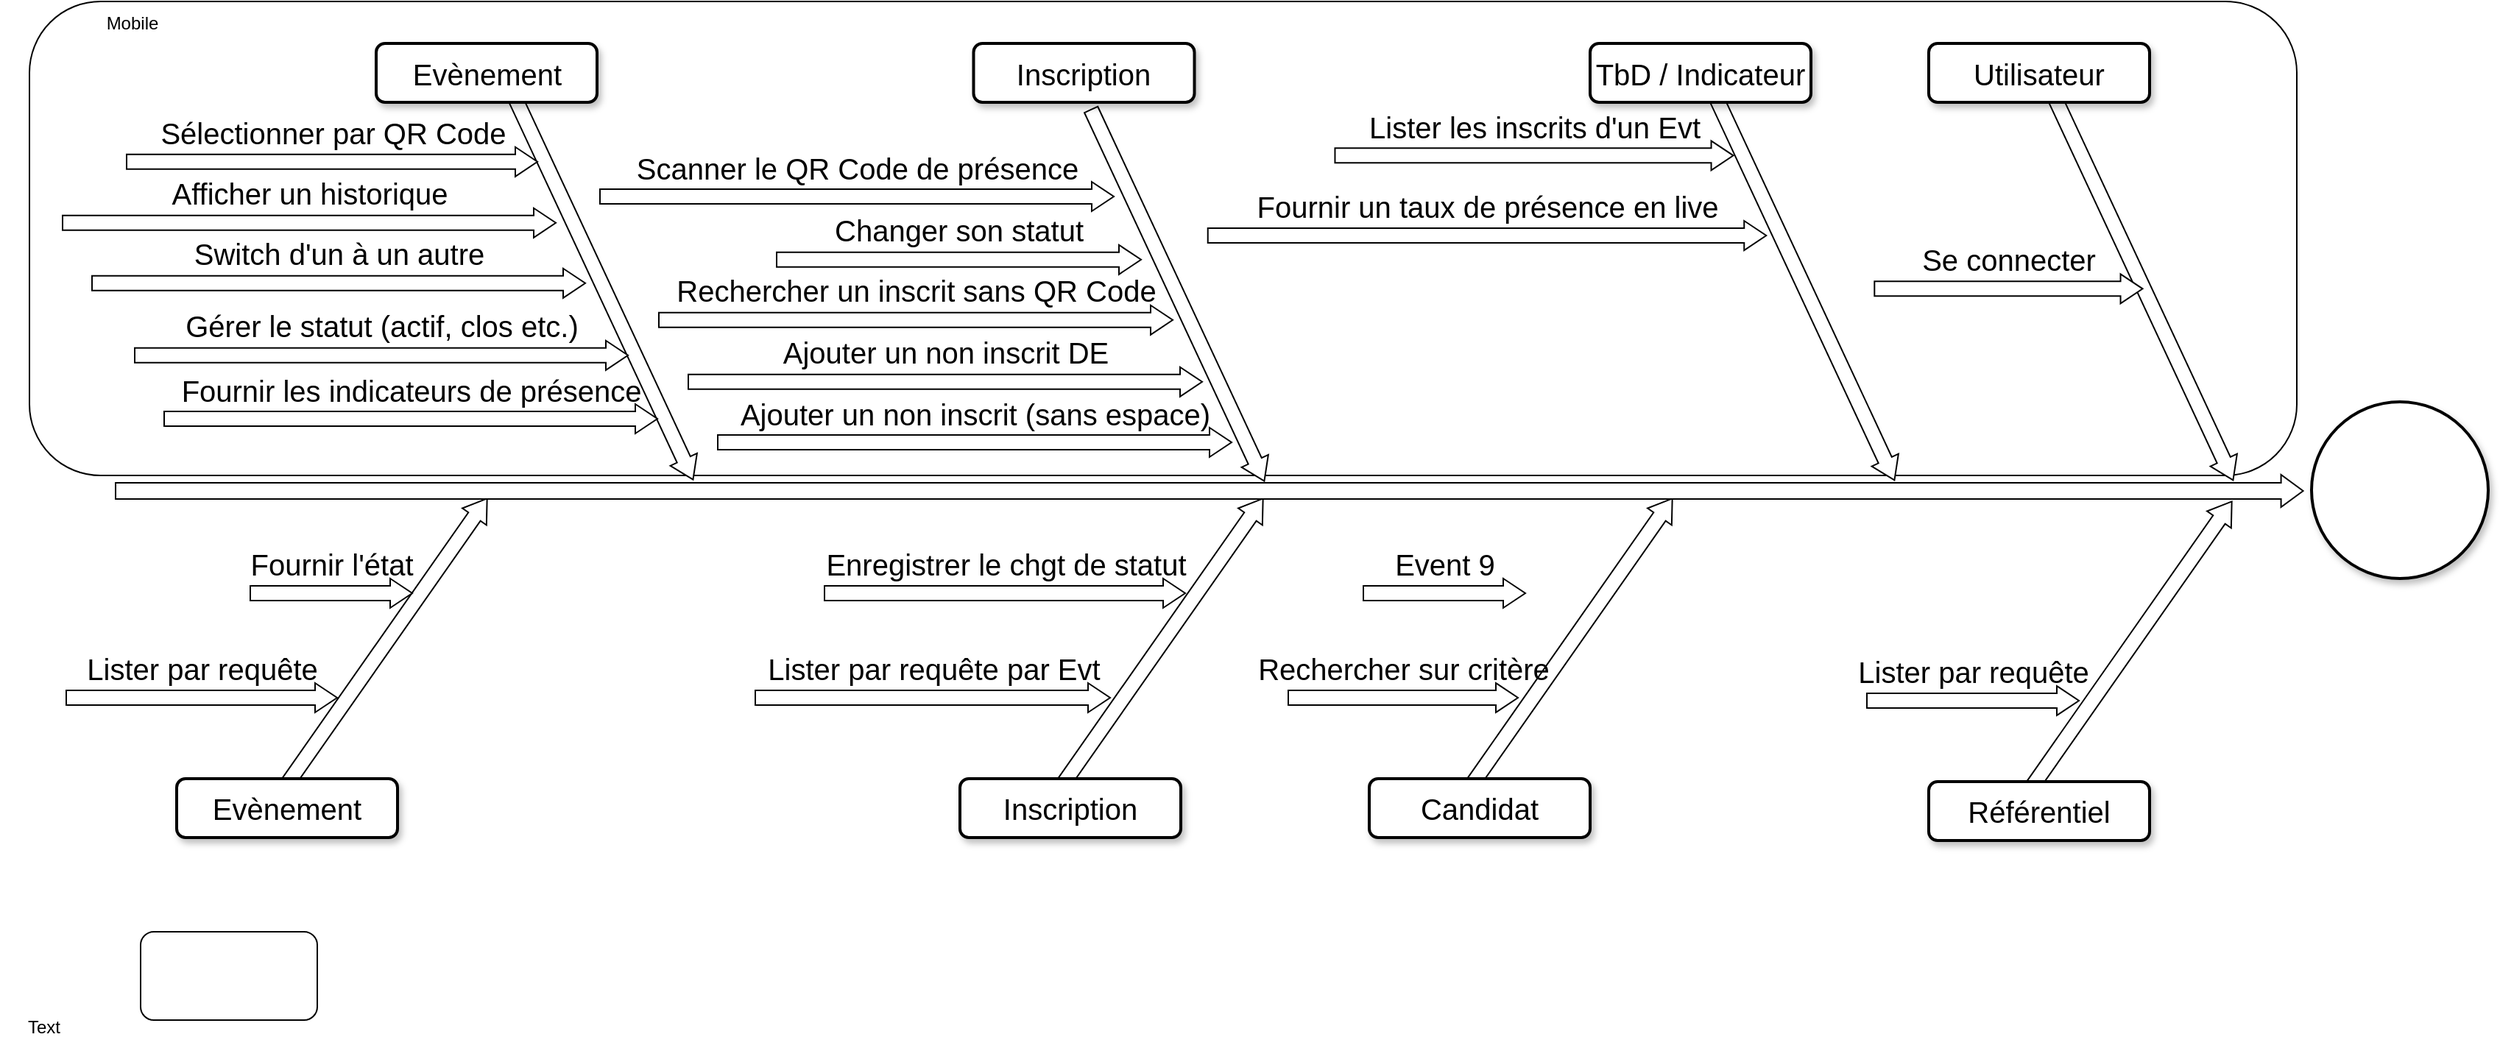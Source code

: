 <mxfile version="21.0.6" type="github">
  <diagram name="Page-1" id="b7a7eaba-c6c5-6fbe-34ae-1d3a4219ac39">
    <mxGraphModel dx="1843" dy="813" grid="1" gridSize="10" guides="1" tooltips="1" connect="1" arrows="1" fold="1" page="1" pageScale="1.5" pageWidth="1169" pageHeight="826" background="none" math="0" shadow="0">
      <root>
        <mxCell id="0" style=";html=1;" />
        <mxCell id="1" style=";html=1;" parent="0" />
        <mxCell id="BgNtMRz4Lzl-_mLBwiGy-10" value="" style="rounded=1;whiteSpace=wrap;html=1;" vertex="1" parent="1">
          <mxGeometry x="60" y="288" width="1540" height="322" as="geometry" />
        </mxCell>
        <mxCell id="279d4c6e8b4f5ae2-2" value="" style="html=1;shadow=0;dashed=0;align=center;verticalAlign=middle;shape=mxgraph.arrows2.arrow;dy=0.5;dx=15;direction=north;notch=0;rounded=0;strokeWidth=1;fontSize=20;rotation=35;" parent="1" vertex="1">
          <mxGeometry x="292" y="604" width="20" height="240" as="geometry" />
        </mxCell>
        <mxCell id="279d4c6e8b4f5ae2-3" value="" style="html=1;shadow=0;dashed=0;align=center;verticalAlign=middle;shape=mxgraph.arrows2.arrow;dy=0.5;dx=15;direction=north;notch=0;rounded=0;strokeWidth=1;fontSize=20;rotation=35;" parent="1" vertex="1">
          <mxGeometry x="819" y="604" width="20" height="240" as="geometry" />
        </mxCell>
        <mxCell id="279d4c6e8b4f5ae2-4" value="" style="html=1;shadow=0;dashed=0;align=center;verticalAlign=middle;shape=mxgraph.arrows2.arrow;dy=0.5;dx=15;direction=north;notch=0;rounded=0;strokeWidth=1;fontSize=20;rotation=35;" parent="1" vertex="1">
          <mxGeometry x="1097" y="604" width="20" height="240" as="geometry" />
        </mxCell>
        <mxCell id="279d4c6e8b4f5ae2-5" value="" style="html=1;shadow=0;dashed=0;align=center;verticalAlign=middle;shape=mxgraph.arrows2.arrow;dy=0.5;dx=15;direction=north;notch=0;rounded=0;strokeWidth=1;fontSize=20;rotation=90;" parent="1" vertex="1">
          <mxGeometry x="850.36" y="-122.36" width="22.07" height="1485.78" as="geometry" />
        </mxCell>
        <mxCell id="279d4c6e8b4f5ae2-6" value="" style="html=1;shadow=0;dashed=0;align=center;verticalAlign=middle;shape=mxgraph.arrows2.arrow;dy=0.5;dx=15;direction=north;notch=0;rounded=0;strokeWidth=1;fontSize=20;rotation=155;" parent="1" vertex="1">
          <mxGeometry x="440.28" y="340.15" width="20" height="286" as="geometry" />
        </mxCell>
        <mxCell id="279d4c6e8b4f5ae2-7" value="" style="html=1;shadow=0;dashed=0;align=center;verticalAlign=middle;shape=mxgraph.arrows2.arrow;dy=0.5;dx=15;direction=north;notch=0;rounded=0;strokeWidth=1;fontSize=20;rotation=155;" parent="1" vertex="1">
          <mxGeometry x="829.89" y="348.44" width="20" height="278.36" as="geometry" />
        </mxCell>
        <mxCell id="279d4c6e8b4f5ae2-8" value="" style="html=1;shadow=0;dashed=0;align=center;verticalAlign=middle;shape=mxgraph.arrows2.arrow;dy=0.5;dx=15;direction=north;notch=0;rounded=0;strokeWidth=1;fontSize=20;rotation=155;" parent="1" vertex="1">
          <mxGeometry x="1256.36" y="340.92" width="20" height="285.61" as="geometry" />
        </mxCell>
        <mxCell id="279d4c6e8b4f5ae2-9" value="Evènement" style="rounded=1;whiteSpace=wrap;html=1;shadow=1;strokeWidth=2;fontSize=20;" parent="1" vertex="1">
          <mxGeometry x="295.5" y="316.5" width="150" height="40" as="geometry" />
        </mxCell>
        <mxCell id="279d4c6e8b4f5ae2-10" value="Inscription" style="rounded=1;whiteSpace=wrap;html=1;shadow=1;strokeWidth=2;fontSize=20;" parent="1" vertex="1">
          <mxGeometry x="701.25" y="316.5" width="150" height="40" as="geometry" />
        </mxCell>
        <mxCell id="279d4c6e8b4f5ae2-11" value="TbD / Indicateur" style="rounded=1;whiteSpace=wrap;html=1;shadow=1;strokeWidth=2;fontSize=20;" parent="1" vertex="1">
          <mxGeometry x="1120" y="316.5" width="150" height="40" as="geometry" />
        </mxCell>
        <mxCell id="279d4c6e8b4f5ae2-12" value="Evènement" style="rounded=1;whiteSpace=wrap;html=1;shadow=1;strokeWidth=2;fontSize=20;" parent="1" vertex="1">
          <mxGeometry x="160" y="816" width="150" height="40" as="geometry" />
        </mxCell>
        <mxCell id="279d4c6e8b4f5ae2-13" value="Inscription" style="rounded=1;whiteSpace=wrap;html=1;shadow=1;strokeWidth=2;fontSize=20;" parent="1" vertex="1">
          <mxGeometry x="692" y="816.0" width="150" height="40" as="geometry" />
        </mxCell>
        <mxCell id="279d4c6e8b4f5ae2-14" value="Candidat" style="rounded=1;whiteSpace=wrap;html=1;shadow=1;strokeWidth=2;fontSize=20;" parent="1" vertex="1">
          <mxGeometry x="970" y="816" width="150" height="40" as="geometry" />
        </mxCell>
        <mxCell id="279d4c6e8b4f5ae2-15" value="" style="ellipse;whiteSpace=wrap;html=1;rounded=1;shadow=1;strokeWidth=2;fontSize=20;" parent="1" vertex="1">
          <mxGeometry x="1610" y="560" width="120" height="120" as="geometry" />
        </mxCell>
        <mxCell id="279d4c6e8b4f5ae2-16" value="Sélectionner par QR Code" style="html=1;shadow=0;dashed=0;align=center;verticalAlign=middle;shape=mxgraph.arrows2.arrow;dy=0.5;dx=15;direction=north;notch=0;rounded=0;strokeWidth=1;fontSize=20;rotation=90;horizontal=0;labelPosition=left;verticalLabelPosition=middle;" parent="1" vertex="1">
          <mxGeometry x="255.5" y="257.39" width="20" height="279" as="geometry" />
        </mxCell>
        <mxCell id="279d4c6e8b4f5ae2-17" value="Rechercher un inscrit sans QR Code" style="html=1;shadow=0;dashed=0;align=center;verticalAlign=middle;shape=mxgraph.arrows2.arrow;dy=0.5;dx=15;direction=north;notch=0;rounded=0;strokeWidth=1;fontSize=20;rotation=90;horizontal=0;labelPosition=left;verticalLabelPosition=middle;" parent="1" vertex="1">
          <mxGeometry x="652" y="329.89" width="20" height="349" as="geometry" />
        </mxCell>
        <mxCell id="279d4c6e8b4f5ae2-18" value="Lister les inscrits d&#39;un Evt" style="html=1;shadow=0;dashed=0;align=center;verticalAlign=middle;shape=mxgraph.arrows2.arrow;dy=0.5;dx=15;direction=north;notch=0;rounded=0;strokeWidth=1;fontSize=20;rotation=90;horizontal=0;labelPosition=left;verticalLabelPosition=middle;" parent="1" vertex="1">
          <mxGeometry x="1072" y="257.39" width="20" height="270.54" as="geometry" />
        </mxCell>
        <mxCell id="279d4c6e8b4f5ae2-19" value="Lister par requête" style="html=1;shadow=0;dashed=0;align=center;verticalAlign=middle;shape=mxgraph.arrows2.arrow;dy=0.5;dx=15;direction=north;notch=0;rounded=0;strokeWidth=1;fontSize=20;rotation=90;horizontal=0;labelPosition=left;verticalLabelPosition=middle;" parent="1" vertex="1">
          <mxGeometry x="167" y="669" width="20" height="184" as="geometry" />
        </mxCell>
        <mxCell id="279d4c6e8b4f5ae2-20" value="Lister par requête par Evt" style="html=1;shadow=0;dashed=0;align=center;verticalAlign=middle;shape=mxgraph.arrows2.arrow;dy=0.5;dx=15;direction=north;notch=0;rounded=0;strokeWidth=1;fontSize=20;rotation=90;horizontal=0;labelPosition=left;verticalLabelPosition=middle;" parent="1" vertex="1">
          <mxGeometry x="663.5" y="640.5" width="20" height="241" as="geometry" />
        </mxCell>
        <mxCell id="279d4c6e8b4f5ae2-21" value="Rechercher sur critère" style="html=1;shadow=0;dashed=0;align=center;verticalAlign=middle;shape=mxgraph.arrows2.arrow;dy=0.5;dx=15;direction=north;notch=0;rounded=0;strokeWidth=1;fontSize=20;rotation=90;horizontal=0;labelPosition=left;verticalLabelPosition=middle;" parent="1" vertex="1">
          <mxGeometry x="983" y="683" width="20" height="156" as="geometry" />
        </mxCell>
        <mxCell id="279d4c6e8b4f5ae2-22" value="Gérer le statut (actif, clos etc.)" style="html=1;shadow=0;dashed=0;align=center;verticalAlign=middle;shape=mxgraph.arrows2.arrow;dy=0.5;dx=15;direction=north;notch=0;rounded=0;strokeWidth=1;fontSize=20;rotation=90;horizontal=0;labelPosition=left;verticalLabelPosition=middle;" parent="1" vertex="1">
          <mxGeometry x="289" y="360.89" width="20" height="335" as="geometry" />
        </mxCell>
        <mxCell id="279d4c6e8b4f5ae2-23" value="Changer son statut" style="html=1;shadow=0;dashed=0;align=center;verticalAlign=middle;shape=mxgraph.arrows2.arrow;dy=0.5;dx=15;direction=north;notch=0;rounded=0;strokeWidth=1;fontSize=20;rotation=90;horizontal=0;labelPosition=left;verticalLabelPosition=middle;" parent="1" vertex="1">
          <mxGeometry x="681.25" y="339.64" width="20" height="247.5" as="geometry" />
        </mxCell>
        <mxCell id="279d4c6e8b4f5ae2-24" value="Fournir un taux de présence en live" style="html=1;shadow=0;dashed=0;align=center;verticalAlign=middle;shape=mxgraph.arrows2.arrow;dy=0.5;dx=15;direction=north;notch=0;rounded=0;strokeWidth=1;fontSize=20;rotation=90;horizontal=0;labelPosition=left;verticalLabelPosition=middle;" parent="1" vertex="1">
          <mxGeometry x="1040" y="257.39" width="20" height="379.25" as="geometry" />
        </mxCell>
        <mxCell id="279d4c6e8b4f5ae2-25" value="Fournir l&#39;état" style="html=1;shadow=0;dashed=0;align=center;verticalAlign=middle;shape=mxgraph.arrows2.arrow;dy=0.5;dx=15;direction=north;notch=0;rounded=0;strokeWidth=1;fontSize=20;rotation=90;horizontal=0;labelPosition=left;verticalLabelPosition=middle;" parent="1" vertex="1">
          <mxGeometry x="255" y="635" width="20" height="110" as="geometry" />
        </mxCell>
        <mxCell id="279d4c6e8b4f5ae2-26" value="Enregistrer le chgt de statut" style="html=1;shadow=0;dashed=0;align=center;verticalAlign=middle;shape=mxgraph.arrows2.arrow;dy=0.5;dx=15;direction=north;notch=0;rounded=0;strokeWidth=1;fontSize=20;rotation=90;horizontal=0;labelPosition=left;verticalLabelPosition=middle;" parent="1" vertex="1">
          <mxGeometry x="712.5" y="567.5" width="20" height="245" as="geometry" />
        </mxCell>
        <mxCell id="279d4c6e8b4f5ae2-27" value="Event 9" style="html=1;shadow=0;dashed=0;align=center;verticalAlign=middle;shape=mxgraph.arrows2.arrow;dy=0.5;dx=15;direction=north;notch=0;rounded=0;strokeWidth=1;fontSize=20;rotation=90;horizontal=0;labelPosition=left;verticalLabelPosition=middle;" parent="1" vertex="1">
          <mxGeometry x="1011" y="635" width="20" height="110" as="geometry" />
        </mxCell>
        <mxCell id="BgNtMRz4Lzl-_mLBwiGy-1" value="Switch d&#39;un à un autre" style="html=1;shadow=0;dashed=0;align=center;verticalAlign=middle;shape=mxgraph.arrows2.arrow;dy=0.5;dx=15;direction=north;notch=0;rounded=0;strokeWidth=1;fontSize=20;rotation=90;horizontal=0;labelPosition=left;verticalLabelPosition=middle;" vertex="1" parent="1">
          <mxGeometry x="260" y="311.89" width="20" height="335" as="geometry" />
        </mxCell>
        <mxCell id="BgNtMRz4Lzl-_mLBwiGy-2" value="Afficher un historique" style="html=1;shadow=0;dashed=0;align=center;verticalAlign=middle;shape=mxgraph.arrows2.arrow;dy=0.5;dx=15;direction=north;notch=0;rounded=0;strokeWidth=1;fontSize=20;rotation=90;horizontal=0;labelPosition=left;verticalLabelPosition=middle;" vertex="1" parent="1">
          <mxGeometry x="240" y="270.89" width="20" height="335" as="geometry" />
        </mxCell>
        <mxCell id="BgNtMRz4Lzl-_mLBwiGy-3" value="Scanner le QR Code de présence" style="html=1;shadow=0;dashed=0;align=center;verticalAlign=middle;shape=mxgraph.arrows2.arrow;dy=0.5;dx=15;direction=north;notch=0;rounded=0;strokeWidth=1;fontSize=20;rotation=90;horizontal=0;labelPosition=left;verticalLabelPosition=middle;" vertex="1" parent="1">
          <mxGeometry x="612" y="246" width="20" height="349" as="geometry" />
        </mxCell>
        <mxCell id="BgNtMRz4Lzl-_mLBwiGy-4" value="Ajouter un non inscrit DE" style="html=1;shadow=0;dashed=0;align=center;verticalAlign=middle;shape=mxgraph.arrows2.arrow;dy=0.5;dx=15;direction=north;notch=0;rounded=0;strokeWidth=1;fontSize=20;rotation=90;horizontal=0;labelPosition=left;verticalLabelPosition=middle;" vertex="1" parent="1">
          <mxGeometry x="672" y="371.89" width="20" height="349" as="geometry" />
        </mxCell>
        <mxCell id="BgNtMRz4Lzl-_mLBwiGy-5" value="Ajouter un non inscrit (sans espace)" style="html=1;shadow=0;dashed=0;align=center;verticalAlign=middle;shape=mxgraph.arrows2.arrow;dy=0.5;dx=15;direction=north;notch=0;rounded=0;strokeWidth=1;fontSize=20;rotation=90;horizontal=0;labelPosition=left;verticalLabelPosition=middle;" vertex="1" parent="1">
          <mxGeometry x="692" y="413" width="20" height="349" as="geometry" />
        </mxCell>
        <mxCell id="BgNtMRz4Lzl-_mLBwiGy-6" value="Fournir les indicateurs de présence" style="html=1;shadow=0;dashed=0;align=center;verticalAlign=middle;shape=mxgraph.arrows2.arrow;dy=0.5;dx=15;direction=north;notch=0;rounded=0;strokeWidth=1;fontSize=20;rotation=90;horizontal=0;labelPosition=left;verticalLabelPosition=middle;" vertex="1" parent="1">
          <mxGeometry x="309" y="404" width="20" height="335" as="geometry" />
        </mxCell>
        <mxCell id="BgNtMRz4Lzl-_mLBwiGy-9" value="" style="rounded=1;whiteSpace=wrap;html=1;" vertex="1" parent="1">
          <mxGeometry x="135.5" y="920" width="120" height="60" as="geometry" />
        </mxCell>
        <mxCell id="BgNtMRz4Lzl-_mLBwiGy-11" value="Text" style="text;html=1;strokeColor=none;fillColor=none;align=center;verticalAlign=middle;whiteSpace=wrap;rounded=0;" vertex="1" parent="1">
          <mxGeometry x="40" y="970" width="60" height="30" as="geometry" />
        </mxCell>
        <mxCell id="BgNtMRz4Lzl-_mLBwiGy-12" value="Mobile" style="text;html=1;strokeColor=none;fillColor=none;align=center;verticalAlign=middle;whiteSpace=wrap;rounded=0;" vertex="1" parent="1">
          <mxGeometry x="100" y="288" width="60" height="30" as="geometry" />
        </mxCell>
        <mxCell id="BgNtMRz4Lzl-_mLBwiGy-13" value="" style="html=1;shadow=0;dashed=0;align=center;verticalAlign=middle;shape=mxgraph.arrows2.arrow;dy=0.5;dx=15;direction=north;notch=0;rounded=0;strokeWidth=1;fontSize=20;rotation=155;" vertex="1" parent="1">
          <mxGeometry x="1486.36" y="340.92" width="20" height="285.61" as="geometry" />
        </mxCell>
        <mxCell id="BgNtMRz4Lzl-_mLBwiGy-14" value="Utilisateur" style="rounded=1;whiteSpace=wrap;html=1;shadow=1;strokeWidth=2;fontSize=20;" vertex="1" parent="1">
          <mxGeometry x="1350" y="316.5" width="150" height="40" as="geometry" />
        </mxCell>
        <mxCell id="BgNtMRz4Lzl-_mLBwiGy-15" value="Se connecter" style="html=1;shadow=0;dashed=0;align=center;verticalAlign=middle;shape=mxgraph.arrows2.arrow;dy=0.5;dx=15;direction=north;notch=0;rounded=0;strokeWidth=1;fontSize=20;rotation=90;horizontal=0;labelPosition=left;verticalLabelPosition=middle;" vertex="1" parent="1">
          <mxGeometry x="1394.21" y="392.09" width="20" height="182.12" as="geometry" />
        </mxCell>
        <mxCell id="BgNtMRz4Lzl-_mLBwiGy-16" value="Lister par requête" style="html=1;shadow=0;dashed=0;align=center;verticalAlign=middle;shape=mxgraph.arrows2.arrow;dy=0.5;dx=15;direction=north;notch=0;rounded=0;strokeWidth=1;fontSize=20;rotation=90;horizontal=0;labelPosition=left;verticalLabelPosition=middle;" vertex="1" parent="1">
          <mxGeometry x="1370" y="691" width="20" height="144" as="geometry" />
        </mxCell>
        <mxCell id="BgNtMRz4Lzl-_mLBwiGy-18" value="" style="html=1;shadow=0;dashed=0;align=center;verticalAlign=middle;shape=mxgraph.arrows2.arrow;dy=0.5;dx=15;direction=north;notch=0;rounded=0;strokeWidth=1;fontSize=20;rotation=35;" vertex="1" parent="1">
          <mxGeometry x="1477" y="606" width="20" height="240" as="geometry" />
        </mxCell>
        <mxCell id="BgNtMRz4Lzl-_mLBwiGy-17" value="Référentiel" style="rounded=1;whiteSpace=wrap;html=1;shadow=1;strokeWidth=2;fontSize=20;" vertex="1" parent="1">
          <mxGeometry x="1350" y="818.0" width="150" height="40" as="geometry" />
        </mxCell>
      </root>
    </mxGraphModel>
  </diagram>
</mxfile>
